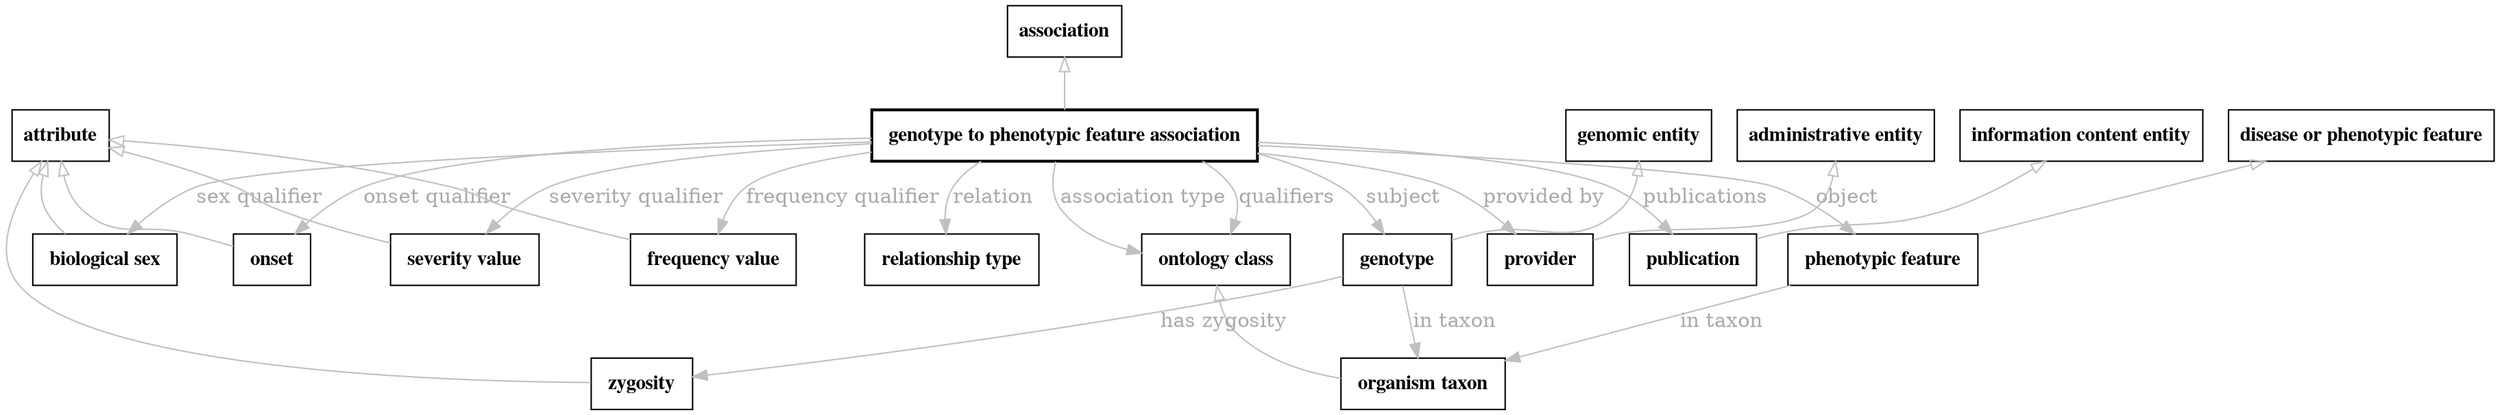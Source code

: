 // biolink model
digraph {
	graph [fontsize=32 penwidth=5]
	node [color=black fontname="times bold" shape=rectangle]
	edge [color=gray fontcolor=darkgray]
	"genotype to phenotypic feature association" [label=" genotype to phenotypic feature association " style=bold]
	association -> "genotype to phenotypic feature association" [label="" arrowtail=onormal dir=back]
	"genotype to phenotypic feature association" -> "biological sex" [label="sex qualifier"]
	"biological sex" [label=" biological sex " style=solid]
	attribute -> "biological sex" [label="" arrowtail=onormal dir=back]
	"genotype to phenotypic feature association" -> onset [label="onset qualifier"]
	onset [label=" onset " style=solid]
	attribute -> onset [label="" arrowtail=onormal dir=back]
	"genotype to phenotypic feature association" -> "severity value" [label="severity qualifier"]
	"severity value" [label=" severity value " style=solid]
	attribute -> "severity value" [label="" arrowtail=onormal dir=back]
	"genotype to phenotypic feature association" -> "frequency value" [label="frequency qualifier"]
	"frequency value" [label=" frequency value " style=solid]
	attribute -> "frequency value" [label="" arrowtail=onormal dir=back]
	"genotype to phenotypic feature association" -> provider [label="provided by"]
	provider [label=" provider " style=solid]
	"administrative entity" -> provider [label="" arrowtail=onormal dir=back]
	"genotype to phenotypic feature association" -> publication [label=publications]
	publication [label=" publication " style=solid]
	"information content entity" -> publication [label="" arrowtail=onormal dir=back]
	"genotype to phenotypic feature association" -> "ontology class" [label=qualifiers]
	"ontology class" [label=" ontology class " style=solid]
	"genotype to phenotypic feature association" -> "phenotypic feature" [label=object]
	"phenotypic feature" [label=" phenotypic feature " style=solid]
	"disease or phenotypic feature" -> "phenotypic feature" [label="" arrowtail=onormal dir=back]
	"phenotypic feature" -> "organism taxon" [label="in taxon"]
	"organism taxon" [label=" organism taxon " style=solid]
	"ontology class" -> "organism taxon" [label="" arrowtail=onormal dir=back]
	"genotype to phenotypic feature association" -> "relationship type" [label=relation]
	"relationship type" [label=" relationship type " style=solid]
	"genotype to phenotypic feature association" -> genotype [label=subject]
	genotype [label=" genotype " style=solid]
	"genomic entity" -> genotype [label="" arrowtail=onormal dir=back]
	genotype -> "organism taxon" [label="in taxon"]
	genotype -> zygosity [label="has zygosity"]
	zygosity [label=" zygosity " style=solid]
	attribute -> zygosity [label="" arrowtail=onormal dir=back]
	"genotype to phenotypic feature association" -> "ontology class" [label="association type"]
}
